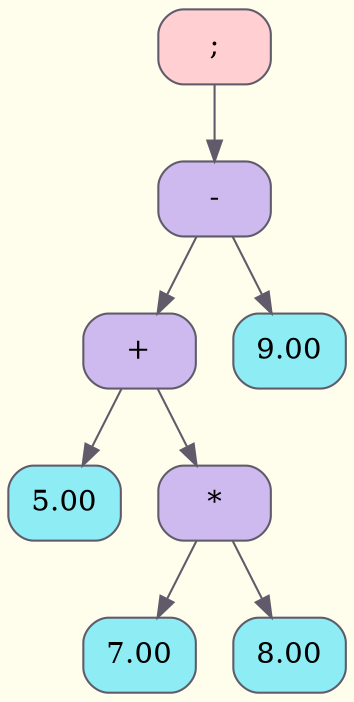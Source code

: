 digraph Tree {
	rankdir = TB;
	node [shape = record];
	edge [color = "#5F5B6A"];
	bgcolor = "#FFFEEC";
	node0x5ef0ca051780 [color = "#5F5B6A", shape = Mrecord, style = filled, fillcolor = "#FFCFD2", label = "{;}"];
		node0x5ef0ca051780 -> node0x5ef0ca0517b0
	node0x5ef0ca0517b0 [color = "#5F5B6A", shape = Mrecord, style = filled, fillcolor = "#CFBAF0", label = "{-}"];
		node0x5ef0ca0517b0 -> node0x5ef0ca0517e0
	node0x5ef0ca0517e0 [color = "#5F5B6A", shape = Mrecord, style = filled, fillcolor = "#CFBAF0", label = "{+}"];
		node0x5ef0ca0517e0 -> node0x5ef0ca051810
	node0x5ef0ca051810 [color = "#5F5B6A", shape = Mrecord, style = filled, fillcolor = "#8EECF5", label = "{5.00}"];
		node0x5ef0ca0517e0 -> node0x5ef0ca051840
	node0x5ef0ca051840 [color = "#5F5B6A", shape = Mrecord, style = filled, fillcolor = "#CFBAF0", label = "{*}"];
		node0x5ef0ca051840 -> node0x5ef0ca051870
	node0x5ef0ca051870 [color = "#5F5B6A", shape = Mrecord, style = filled, fillcolor = "#8EECF5", label = "{7.00}"];
		node0x5ef0ca051840 -> node0x5ef0ca0518a0
	node0x5ef0ca0518a0 [color = "#5F5B6A", shape = Mrecord, style = filled, fillcolor = "#8EECF5", label = "{8.00}"];
		node0x5ef0ca0517b0 -> node0x5ef0ca0518d0
	node0x5ef0ca0518d0 [color = "#5F5B6A", shape = Mrecord, style = filled, fillcolor = "#8EECF5", label = "{9.00}"];
}
